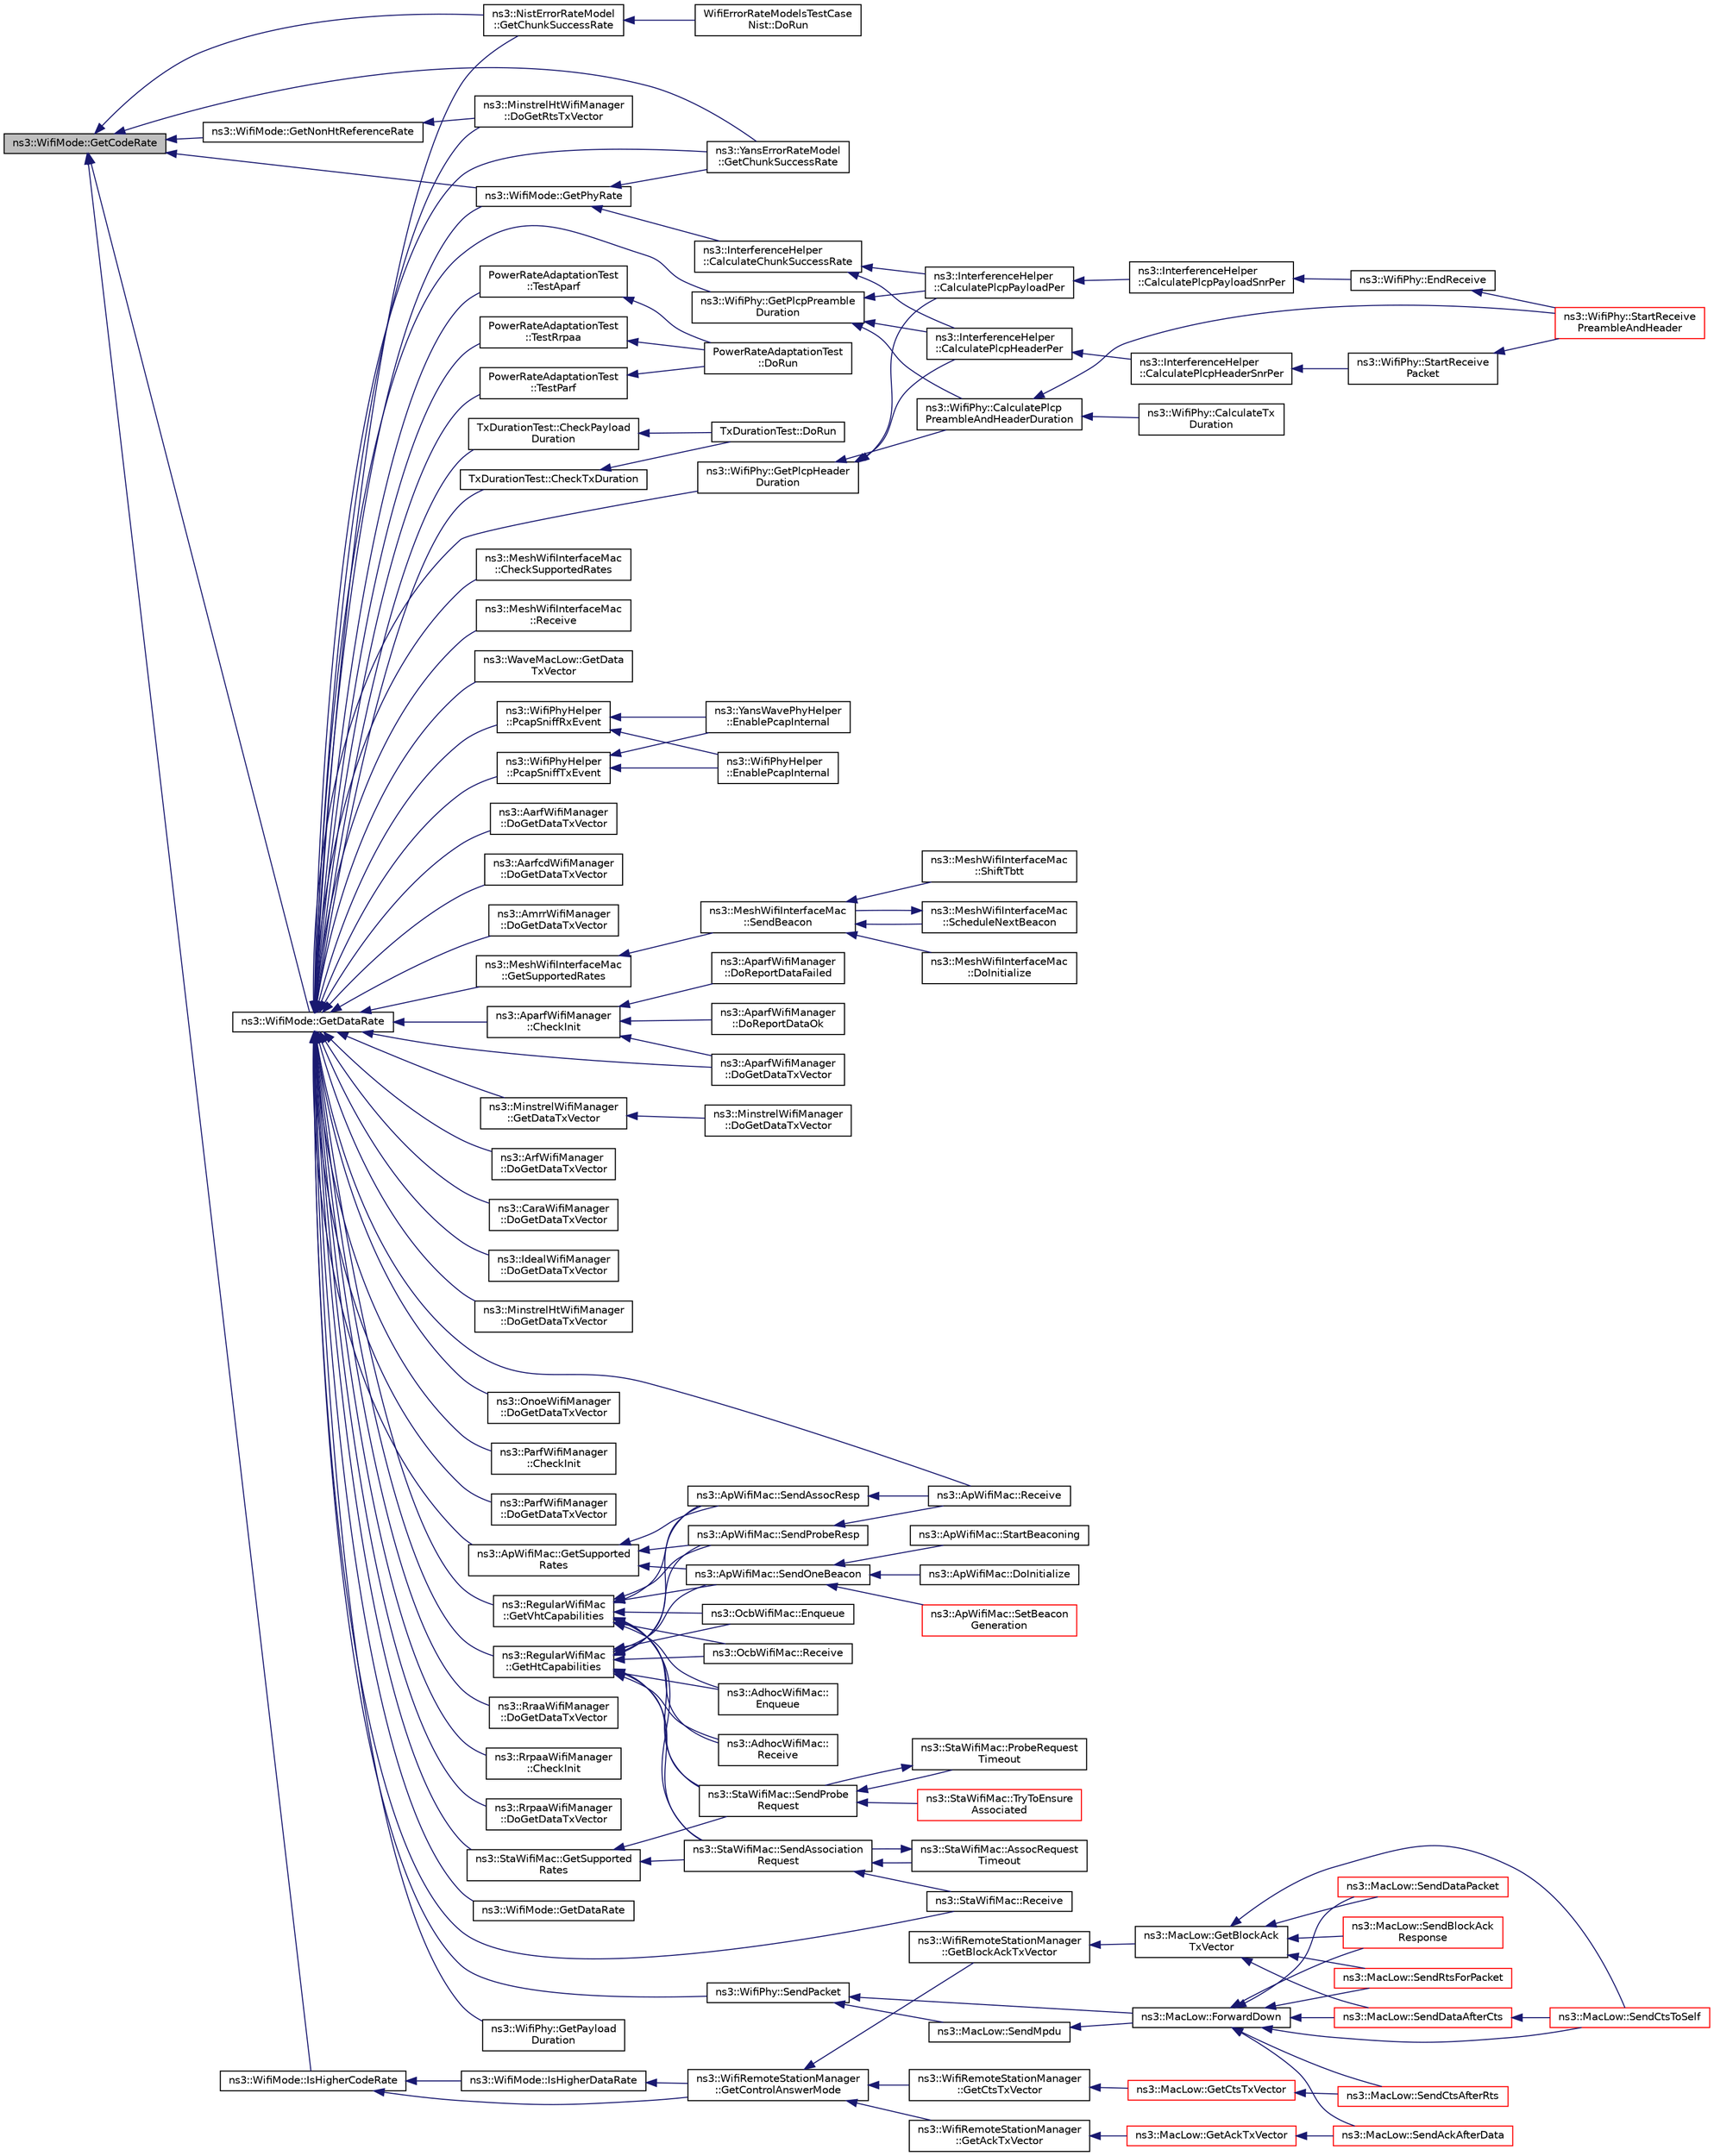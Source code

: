 digraph "ns3::WifiMode::GetCodeRate"
{
  edge [fontname="Helvetica",fontsize="10",labelfontname="Helvetica",labelfontsize="10"];
  node [fontname="Helvetica",fontsize="10",shape=record];
  rankdir="LR";
  Node1 [label="ns3::WifiMode::GetCodeRate",height=0.2,width=0.4,color="black", fillcolor="grey75", style="filled", fontcolor="black"];
  Node1 -> Node2 [dir="back",color="midnightblue",fontsize="10",style="solid"];
  Node2 [label="ns3::NistErrorRateModel\l::GetChunkSuccessRate",height=0.2,width=0.4,color="black", fillcolor="white", style="filled",URL="$da/d01/classns3_1_1NistErrorRateModel.html#a2316a2c287485d7cc81198c90b246bc0"];
  Node2 -> Node3 [dir="back",color="midnightblue",fontsize="10",style="solid"];
  Node3 [label="WifiErrorRateModelsTestCase\lNist::DoRun",height=0.2,width=0.4,color="black", fillcolor="white", style="filled",URL="$db/dee/classWifiErrorRateModelsTestCaseNist.html#ad5b8a5a3be038338f6bcbe0d52331c90",tooltip="Implementation to actually run this TestCase. "];
  Node1 -> Node4 [dir="back",color="midnightblue",fontsize="10",style="solid"];
  Node4 [label="ns3::WifiMode::GetPhyRate",height=0.2,width=0.4,color="black", fillcolor="white", style="filled",URL="$d5/d56/classns3_1_1WifiMode.html#aadbe7aaee8542a7e9b79a64f6960cde6"];
  Node4 -> Node5 [dir="back",color="midnightblue",fontsize="10",style="solid"];
  Node5 [label="ns3::InterferenceHelper\l::CalculateChunkSuccessRate",height=0.2,width=0.4,color="black", fillcolor="white", style="filled",URL="$dc/d0f/classns3_1_1InterferenceHelper.html#ab1c34c3f7ecef1e37ec778c0cf0e9cef"];
  Node5 -> Node6 [dir="back",color="midnightblue",fontsize="10",style="solid"];
  Node6 [label="ns3::InterferenceHelper\l::CalculatePlcpPayloadPer",height=0.2,width=0.4,color="black", fillcolor="white", style="filled",URL="$dc/d0f/classns3_1_1InterferenceHelper.html#a8c9317f11b949c942c17f6e27d2fce4e"];
  Node6 -> Node7 [dir="back",color="midnightblue",fontsize="10",style="solid"];
  Node7 [label="ns3::InterferenceHelper\l::CalculatePlcpPayloadSnrPer",height=0.2,width=0.4,color="black", fillcolor="white", style="filled",URL="$dc/d0f/classns3_1_1InterferenceHelper.html#adb068fe0e595bab495b68e1dad9aca12"];
  Node7 -> Node8 [dir="back",color="midnightblue",fontsize="10",style="solid"];
  Node8 [label="ns3::WifiPhy::EndReceive",height=0.2,width=0.4,color="black", fillcolor="white", style="filled",URL="$d6/d5a/classns3_1_1WifiPhy.html#a79e13682be1a7ee7e2c6131fb6335f25"];
  Node8 -> Node9 [dir="back",color="midnightblue",fontsize="10",style="solid"];
  Node9 [label="ns3::WifiPhy::StartReceive\lPreambleAndHeader",height=0.2,width=0.4,color="red", fillcolor="white", style="filled",URL="$d6/d5a/classns3_1_1WifiPhy.html#a3a6e284a02ba090313098f1713a579e4"];
  Node5 -> Node10 [dir="back",color="midnightblue",fontsize="10",style="solid"];
  Node10 [label="ns3::InterferenceHelper\l::CalculatePlcpHeaderPer",height=0.2,width=0.4,color="black", fillcolor="white", style="filled",URL="$dc/d0f/classns3_1_1InterferenceHelper.html#aaf79774a485686115168f807305d3479"];
  Node10 -> Node11 [dir="back",color="midnightblue",fontsize="10",style="solid"];
  Node11 [label="ns3::InterferenceHelper\l::CalculatePlcpHeaderSnrPer",height=0.2,width=0.4,color="black", fillcolor="white", style="filled",URL="$dc/d0f/classns3_1_1InterferenceHelper.html#aba890dc2d1951f89e3bc0d33a9c649a3"];
  Node11 -> Node12 [dir="back",color="midnightblue",fontsize="10",style="solid"];
  Node12 [label="ns3::WifiPhy::StartReceive\lPacket",height=0.2,width=0.4,color="black", fillcolor="white", style="filled",URL="$d6/d5a/classns3_1_1WifiPhy.html#acde1de1fddf656f4591281fcbe7dc905"];
  Node12 -> Node9 [dir="back",color="midnightblue",fontsize="10",style="solid"];
  Node4 -> Node13 [dir="back",color="midnightblue",fontsize="10",style="solid"];
  Node13 [label="ns3::YansErrorRateModel\l::GetChunkSuccessRate",height=0.2,width=0.4,color="black", fillcolor="white", style="filled",URL="$d2/dc1/classns3_1_1YansErrorRateModel.html#a9ee90c83f09b4a0a6d53e4df536beee1"];
  Node1 -> Node14 [dir="back",color="midnightblue",fontsize="10",style="solid"];
  Node14 [label="ns3::WifiMode::GetDataRate",height=0.2,width=0.4,color="black", fillcolor="white", style="filled",URL="$d5/d56/classns3_1_1WifiMode.html#adcfbe150f69da720db23387f733b8a52"];
  Node14 -> Node15 [dir="back",color="midnightblue",fontsize="10",style="solid"];
  Node15 [label="ns3::MeshWifiInterfaceMac\l::GetSupportedRates",height=0.2,width=0.4,color="black", fillcolor="white", style="filled",URL="$d0/dd8/classns3_1_1MeshWifiInterfaceMac.html#a37557f1d320a7e81777212f4bad16839"];
  Node15 -> Node16 [dir="back",color="midnightblue",fontsize="10",style="solid"];
  Node16 [label="ns3::MeshWifiInterfaceMac\l::SendBeacon",height=0.2,width=0.4,color="black", fillcolor="white", style="filled",URL="$d0/dd8/classns3_1_1MeshWifiInterfaceMac.html#ad83362b1af946376ee349a8ea0c4d7ba",tooltip="Send beacon. "];
  Node16 -> Node17 [dir="back",color="midnightblue",fontsize="10",style="solid"];
  Node17 [label="ns3::MeshWifiInterfaceMac\l::DoInitialize",height=0.2,width=0.4,color="black", fillcolor="white", style="filled",URL="$d0/dd8/classns3_1_1MeshWifiInterfaceMac.html#afce4d5c3fc9f6abeb87066e62367aacf"];
  Node16 -> Node18 [dir="back",color="midnightblue",fontsize="10",style="solid"];
  Node18 [label="ns3::MeshWifiInterfaceMac\l::ShiftTbtt",height=0.2,width=0.4,color="black", fillcolor="white", style="filled",URL="$d0/dd8/classns3_1_1MeshWifiInterfaceMac.html#a3390bb70ec47d738f6ffb37c476bbcfc",tooltip="Shift TBTT. "];
  Node16 -> Node19 [dir="back",color="midnightblue",fontsize="10",style="solid"];
  Node19 [label="ns3::MeshWifiInterfaceMac\l::ScheduleNextBeacon",height=0.2,width=0.4,color="black", fillcolor="white", style="filled",URL="$d0/dd8/classns3_1_1MeshWifiInterfaceMac.html#a6de0d9fe72ccce3b29e4870a6abccc11",tooltip="Schedule next beacon. "];
  Node19 -> Node16 [dir="back",color="midnightblue",fontsize="10",style="solid"];
  Node14 -> Node20 [dir="back",color="midnightblue",fontsize="10",style="solid"];
  Node20 [label="ns3::MeshWifiInterfaceMac\l::CheckSupportedRates",height=0.2,width=0.4,color="black", fillcolor="white", style="filled",URL="$d0/dd8/classns3_1_1MeshWifiInterfaceMac.html#a2e9bcc69159f4845819b3d99e70083c5"];
  Node14 -> Node21 [dir="back",color="midnightblue",fontsize="10",style="solid"];
  Node21 [label="ns3::MeshWifiInterfaceMac\l::Receive",height=0.2,width=0.4,color="black", fillcolor="white", style="filled",URL="$d0/dd8/classns3_1_1MeshWifiInterfaceMac.html#a94acc69d8deb51faba4875f9df00b8c1",tooltip="Frame receive handler. "];
  Node14 -> Node22 [dir="back",color="midnightblue",fontsize="10",style="solid"];
  Node22 [label="ns3::WaveMacLow::GetData\lTxVector",height=0.2,width=0.4,color="black", fillcolor="white", style="filled",URL="$d8/da1/classns3_1_1WaveMacLow.html#a9f176c853a633679d23d71ac1d5aa908"];
  Node14 -> Node23 [dir="back",color="midnightblue",fontsize="10",style="solid"];
  Node23 [label="ns3::WifiPhyHelper\l::PcapSniffTxEvent",height=0.2,width=0.4,color="black", fillcolor="white", style="filled",URL="$d5/df8/classns3_1_1WifiPhyHelper.html#a24e075fa55e473c81f76a4178c0fcb25"];
  Node23 -> Node24 [dir="back",color="midnightblue",fontsize="10",style="solid"];
  Node24 [label="ns3::YansWavePhyHelper\l::EnablePcapInternal",height=0.2,width=0.4,color="black", fillcolor="white", style="filled",URL="$da/d63/classns3_1_1YansWavePhyHelper.html#a6bcc70f08dc2e44676089f334c4345b0",tooltip="Enable pcap output the indicated net device. "];
  Node23 -> Node25 [dir="back",color="midnightblue",fontsize="10",style="solid"];
  Node25 [label="ns3::WifiPhyHelper\l::EnablePcapInternal",height=0.2,width=0.4,color="black", fillcolor="white", style="filled",URL="$d5/df8/classns3_1_1WifiPhyHelper.html#a1d0dc819ef2e257409b6b84924d07085",tooltip="Enable pcap output the indicated net device. "];
  Node14 -> Node26 [dir="back",color="midnightblue",fontsize="10",style="solid"];
  Node26 [label="ns3::WifiPhyHelper\l::PcapSniffRxEvent",height=0.2,width=0.4,color="black", fillcolor="white", style="filled",URL="$d5/df8/classns3_1_1WifiPhyHelper.html#ac5da2b1210868b0ae050e3adc54a9d2f"];
  Node26 -> Node24 [dir="back",color="midnightblue",fontsize="10",style="solid"];
  Node26 -> Node25 [dir="back",color="midnightblue",fontsize="10",style="solid"];
  Node14 -> Node27 [dir="back",color="midnightblue",fontsize="10",style="solid"];
  Node27 [label="ns3::AarfWifiManager\l::DoGetDataTxVector",height=0.2,width=0.4,color="black", fillcolor="white", style="filled",URL="$d7/d63/classns3_1_1AarfWifiManager.html#a408d8be07102ba41125c839b01e8a7ee"];
  Node14 -> Node28 [dir="back",color="midnightblue",fontsize="10",style="solid"];
  Node28 [label="ns3::AarfcdWifiManager\l::DoGetDataTxVector",height=0.2,width=0.4,color="black", fillcolor="white", style="filled",URL="$de/d61/classns3_1_1AarfcdWifiManager.html#ab9bfc915e2a36ee071995eb0247b1599"];
  Node14 -> Node29 [dir="back",color="midnightblue",fontsize="10",style="solid"];
  Node29 [label="ns3::AmrrWifiManager\l::DoGetDataTxVector",height=0.2,width=0.4,color="black", fillcolor="white", style="filled",URL="$d1/d45/classns3_1_1AmrrWifiManager.html#ad18cc0aa1f6f6472e9e5ac2563b85e4c"];
  Node14 -> Node30 [dir="back",color="midnightblue",fontsize="10",style="solid"];
  Node30 [label="ns3::ApWifiMac::GetSupported\lRates",height=0.2,width=0.4,color="black", fillcolor="white", style="filled",URL="$d0/d51/classns3_1_1ApWifiMac.html#a3d1278fa6624859d50b4ed984125de30"];
  Node30 -> Node31 [dir="back",color="midnightblue",fontsize="10",style="solid"];
  Node31 [label="ns3::ApWifiMac::SendProbeResp",height=0.2,width=0.4,color="black", fillcolor="white", style="filled",URL="$d0/d51/classns3_1_1ApWifiMac.html#a0a9fcbd87326c5c56644deb3504038df"];
  Node31 -> Node32 [dir="back",color="midnightblue",fontsize="10",style="solid"];
  Node32 [label="ns3::ApWifiMac::Receive",height=0.2,width=0.4,color="black", fillcolor="white", style="filled",URL="$d0/d51/classns3_1_1ApWifiMac.html#ab7e832f29bf91319e3ecdf0de7d5d598"];
  Node30 -> Node33 [dir="back",color="midnightblue",fontsize="10",style="solid"];
  Node33 [label="ns3::ApWifiMac::SendAssocResp",height=0.2,width=0.4,color="black", fillcolor="white", style="filled",URL="$d0/d51/classns3_1_1ApWifiMac.html#a0a36426da94f43b0a9136adf4e58f425"];
  Node33 -> Node32 [dir="back",color="midnightblue",fontsize="10",style="solid"];
  Node30 -> Node34 [dir="back",color="midnightblue",fontsize="10",style="solid"];
  Node34 [label="ns3::ApWifiMac::SendOneBeacon",height=0.2,width=0.4,color="black", fillcolor="white", style="filled",URL="$d0/d51/classns3_1_1ApWifiMac.html#a6c8cbc0fc95f3eaf4840d4ffcf78fac5"];
  Node34 -> Node35 [dir="back",color="midnightblue",fontsize="10",style="solid"];
  Node35 [label="ns3::ApWifiMac::SetBeacon\lGeneration",height=0.2,width=0.4,color="red", fillcolor="white", style="filled",URL="$d0/d51/classns3_1_1ApWifiMac.html#a09ad3b96835cb8fac18783423d3e57a7"];
  Node34 -> Node36 [dir="back",color="midnightblue",fontsize="10",style="solid"];
  Node36 [label="ns3::ApWifiMac::StartBeaconing",height=0.2,width=0.4,color="black", fillcolor="white", style="filled",URL="$d0/d51/classns3_1_1ApWifiMac.html#ae26ad921c3064d5e174c27860c41dfdd"];
  Node34 -> Node37 [dir="back",color="midnightblue",fontsize="10",style="solid"];
  Node37 [label="ns3::ApWifiMac::DoInitialize",height=0.2,width=0.4,color="black", fillcolor="white", style="filled",URL="$d0/d51/classns3_1_1ApWifiMac.html#a398b0e04d5c31b7459358a459beff098"];
  Node14 -> Node32 [dir="back",color="midnightblue",fontsize="10",style="solid"];
  Node14 -> Node38 [dir="back",color="midnightblue",fontsize="10",style="solid"];
  Node38 [label="ns3::AparfWifiManager\l::CheckInit",height=0.2,width=0.4,color="black", fillcolor="white", style="filled",URL="$dc/d5c/classns3_1_1AparfWifiManager.html#a98a3fc4dfff3bcc1bc452dfed963576f"];
  Node38 -> Node39 [dir="back",color="midnightblue",fontsize="10",style="solid"];
  Node39 [label="ns3::AparfWifiManager\l::DoReportDataFailed",height=0.2,width=0.4,color="black", fillcolor="white", style="filled",URL="$dc/d5c/classns3_1_1AparfWifiManager.html#a3a4301f367370f1ac76e586104408fc4"];
  Node38 -> Node40 [dir="back",color="midnightblue",fontsize="10",style="solid"];
  Node40 [label="ns3::AparfWifiManager\l::DoReportDataOk",height=0.2,width=0.4,color="black", fillcolor="white", style="filled",URL="$dc/d5c/classns3_1_1AparfWifiManager.html#aebf937503ecf5b198c0c42de0d435574"];
  Node38 -> Node41 [dir="back",color="midnightblue",fontsize="10",style="solid"];
  Node41 [label="ns3::AparfWifiManager\l::DoGetDataTxVector",height=0.2,width=0.4,color="black", fillcolor="white", style="filled",URL="$dc/d5c/classns3_1_1AparfWifiManager.html#a9be0935377c6c6052cc12407d17dafbd"];
  Node14 -> Node41 [dir="back",color="midnightblue",fontsize="10",style="solid"];
  Node14 -> Node42 [dir="back",color="midnightblue",fontsize="10",style="solid"];
  Node42 [label="ns3::ArfWifiManager\l::DoGetDataTxVector",height=0.2,width=0.4,color="black", fillcolor="white", style="filled",URL="$d8/d72/classns3_1_1ArfWifiManager.html#a6bd79d80cbb7f743aa1bece1e5c24584"];
  Node14 -> Node43 [dir="back",color="midnightblue",fontsize="10",style="solid"];
  Node43 [label="ns3::CaraWifiManager\l::DoGetDataTxVector",height=0.2,width=0.4,color="black", fillcolor="white", style="filled",URL="$d8/d78/classns3_1_1CaraWifiManager.html#a948e474fbc8dd16211dc6f6fcb6ef496"];
  Node14 -> Node44 [dir="back",color="midnightblue",fontsize="10",style="solid"];
  Node44 [label="ns3::IdealWifiManager\l::DoGetDataTxVector",height=0.2,width=0.4,color="black", fillcolor="white", style="filled",URL="$de/d5e/classns3_1_1IdealWifiManager.html#a2e7570eb1f5cbef1067cfb714e94218e"];
  Node14 -> Node45 [dir="back",color="midnightblue",fontsize="10",style="solid"];
  Node45 [label="ns3::MinstrelHtWifiManager\l::DoGetDataTxVector",height=0.2,width=0.4,color="black", fillcolor="white", style="filled",URL="$dd/d09/classns3_1_1MinstrelHtWifiManager.html#abc2436c9c8dabb7c78907f478e1bb8c7"];
  Node14 -> Node46 [dir="back",color="midnightblue",fontsize="10",style="solid"];
  Node46 [label="ns3::MinstrelHtWifiManager\l::DoGetRtsTxVector",height=0.2,width=0.4,color="black", fillcolor="white", style="filled",URL="$dd/d09/classns3_1_1MinstrelHtWifiManager.html#a8628d42b27a3bf5cbbd4ea0ec2a79307"];
  Node14 -> Node47 [dir="back",color="midnightblue",fontsize="10",style="solid"];
  Node47 [label="ns3::MinstrelWifiManager\l::GetDataTxVector",height=0.2,width=0.4,color="black", fillcolor="white", style="filled",URL="$dd/d45/classns3_1_1MinstrelWifiManager.html#afc42d002709fb4334ae5b164bfa07aa8"];
  Node47 -> Node48 [dir="back",color="midnightblue",fontsize="10",style="solid"];
  Node48 [label="ns3::MinstrelWifiManager\l::DoGetDataTxVector",height=0.2,width=0.4,color="black", fillcolor="white", style="filled",URL="$dd/d45/classns3_1_1MinstrelWifiManager.html#aea34c1267e390ce04c3b50bd6df69173"];
  Node14 -> Node2 [dir="back",color="midnightblue",fontsize="10",style="solid"];
  Node14 -> Node49 [dir="back",color="midnightblue",fontsize="10",style="solid"];
  Node49 [label="ns3::OnoeWifiManager\l::DoGetDataTxVector",height=0.2,width=0.4,color="black", fillcolor="white", style="filled",URL="$d9/d36/classns3_1_1OnoeWifiManager.html#a58c4d341696639d4b0ea618275461da4"];
  Node14 -> Node50 [dir="back",color="midnightblue",fontsize="10",style="solid"];
  Node50 [label="ns3::ParfWifiManager\l::CheckInit",height=0.2,width=0.4,color="black", fillcolor="white", style="filled",URL="$d0/ddc/classns3_1_1ParfWifiManager.html#a2a7ea7d1accf1ce9056c91929db2e7eb"];
  Node14 -> Node51 [dir="back",color="midnightblue",fontsize="10",style="solid"];
  Node51 [label="ns3::ParfWifiManager\l::DoGetDataTxVector",height=0.2,width=0.4,color="black", fillcolor="white", style="filled",URL="$d0/ddc/classns3_1_1ParfWifiManager.html#a5a7cc006d12987077a3afc4edd76da86"];
  Node14 -> Node52 [dir="back",color="midnightblue",fontsize="10",style="solid"];
  Node52 [label="ns3::RegularWifiMac\l::GetHtCapabilities",height=0.2,width=0.4,color="black", fillcolor="white", style="filled",URL="$df/db9/classns3_1_1RegularWifiMac.html#ae2b0a52735a938a0f1ca233397ae2185"];
  Node52 -> Node53 [dir="back",color="midnightblue",fontsize="10",style="solid"];
  Node53 [label="ns3::OcbWifiMac::Enqueue",height=0.2,width=0.4,color="black", fillcolor="white", style="filled",URL="$d0/dd1/classns3_1_1OcbWifiMac.html#a0e2d6d1c5841a46d5649a9b31cf9d51c"];
  Node52 -> Node54 [dir="back",color="midnightblue",fontsize="10",style="solid"];
  Node54 [label="ns3::OcbWifiMac::Receive",height=0.2,width=0.4,color="black", fillcolor="white", style="filled",URL="$d0/dd1/classns3_1_1OcbWifiMac.html#ad025b0fd981998bf3c527a9c4a719962"];
  Node52 -> Node55 [dir="back",color="midnightblue",fontsize="10",style="solid"];
  Node55 [label="ns3::AdhocWifiMac::\lEnqueue",height=0.2,width=0.4,color="black", fillcolor="white", style="filled",URL="$da/dec/classns3_1_1AdhocWifiMac.html#a743d39d87f61965d34d41292b0650b87"];
  Node52 -> Node56 [dir="back",color="midnightblue",fontsize="10",style="solid"];
  Node56 [label="ns3::AdhocWifiMac::\lReceive",height=0.2,width=0.4,color="black", fillcolor="white", style="filled",URL="$da/dec/classns3_1_1AdhocWifiMac.html#a5abc017d64f109b0599e9cc123cbfeb8"];
  Node52 -> Node31 [dir="back",color="midnightblue",fontsize="10",style="solid"];
  Node52 -> Node33 [dir="back",color="midnightblue",fontsize="10",style="solid"];
  Node52 -> Node34 [dir="back",color="midnightblue",fontsize="10",style="solid"];
  Node52 -> Node57 [dir="back",color="midnightblue",fontsize="10",style="solid"];
  Node57 [label="ns3::StaWifiMac::SendProbe\lRequest",height=0.2,width=0.4,color="black", fillcolor="white", style="filled",URL="$de/dbf/classns3_1_1StaWifiMac.html#a2280584632094368d217112ceb2c4e44"];
  Node57 -> Node58 [dir="back",color="midnightblue",fontsize="10",style="solid"];
  Node58 [label="ns3::StaWifiMac::TryToEnsure\lAssociated",height=0.2,width=0.4,color="red", fillcolor="white", style="filled",URL="$de/dbf/classns3_1_1StaWifiMac.html#a545fb78eb8b89ee48512820e31d76a81"];
  Node57 -> Node59 [dir="back",color="midnightblue",fontsize="10",style="solid"];
  Node59 [label="ns3::StaWifiMac::ProbeRequest\lTimeout",height=0.2,width=0.4,color="black", fillcolor="white", style="filled",URL="$de/dbf/classns3_1_1StaWifiMac.html#a5d436d0e8da0cfd8d7d3cd8013956efe"];
  Node59 -> Node57 [dir="back",color="midnightblue",fontsize="10",style="solid"];
  Node52 -> Node60 [dir="back",color="midnightblue",fontsize="10",style="solid"];
  Node60 [label="ns3::StaWifiMac::SendAssociation\lRequest",height=0.2,width=0.4,color="black", fillcolor="white", style="filled",URL="$de/dbf/classns3_1_1StaWifiMac.html#a2cc593da25f98afa856f249d02cb38e0"];
  Node60 -> Node61 [dir="back",color="midnightblue",fontsize="10",style="solid"];
  Node61 [label="ns3::StaWifiMac::AssocRequest\lTimeout",height=0.2,width=0.4,color="black", fillcolor="white", style="filled",URL="$de/dbf/classns3_1_1StaWifiMac.html#a76c7409a492791cc1c3f35d779072371"];
  Node61 -> Node60 [dir="back",color="midnightblue",fontsize="10",style="solid"];
  Node60 -> Node62 [dir="back",color="midnightblue",fontsize="10",style="solid"];
  Node62 [label="ns3::StaWifiMac::Receive",height=0.2,width=0.4,color="black", fillcolor="white", style="filled",URL="$de/dbf/classns3_1_1StaWifiMac.html#ac11352c9502acc4b612224fc172c28f8"];
  Node14 -> Node63 [dir="back",color="midnightblue",fontsize="10",style="solid"];
  Node63 [label="ns3::RegularWifiMac\l::GetVhtCapabilities",height=0.2,width=0.4,color="black", fillcolor="white", style="filled",URL="$df/db9/classns3_1_1RegularWifiMac.html#ade487870f5663694d30a2dd6a7e614e8"];
  Node63 -> Node53 [dir="back",color="midnightblue",fontsize="10",style="solid"];
  Node63 -> Node54 [dir="back",color="midnightblue",fontsize="10",style="solid"];
  Node63 -> Node55 [dir="back",color="midnightblue",fontsize="10",style="solid"];
  Node63 -> Node56 [dir="back",color="midnightblue",fontsize="10",style="solid"];
  Node63 -> Node31 [dir="back",color="midnightblue",fontsize="10",style="solid"];
  Node63 -> Node33 [dir="back",color="midnightblue",fontsize="10",style="solid"];
  Node63 -> Node34 [dir="back",color="midnightblue",fontsize="10",style="solid"];
  Node63 -> Node57 [dir="back",color="midnightblue",fontsize="10",style="solid"];
  Node63 -> Node60 [dir="back",color="midnightblue",fontsize="10",style="solid"];
  Node14 -> Node64 [dir="back",color="midnightblue",fontsize="10",style="solid"];
  Node64 [label="ns3::RraaWifiManager\l::DoGetDataTxVector",height=0.2,width=0.4,color="black", fillcolor="white", style="filled",URL="$d4/dca/classns3_1_1RraaWifiManager.html#acc7f56a51e22431479e1d534ad7ece84"];
  Node14 -> Node65 [dir="back",color="midnightblue",fontsize="10",style="solid"];
  Node65 [label="ns3::RrpaaWifiManager\l::CheckInit",height=0.2,width=0.4,color="black", fillcolor="white", style="filled",URL="$d3/de6/classns3_1_1RrpaaWifiManager.html#a37fd1f9711566d9def5f31c966a89bb5"];
  Node14 -> Node66 [dir="back",color="midnightblue",fontsize="10",style="solid"];
  Node66 [label="ns3::RrpaaWifiManager\l::DoGetDataTxVector",height=0.2,width=0.4,color="black", fillcolor="white", style="filled",URL="$d3/de6/classns3_1_1RrpaaWifiManager.html#add26dac79b43d5c0114ba30e8cb29a9e"];
  Node14 -> Node62 [dir="back",color="midnightblue",fontsize="10",style="solid"];
  Node14 -> Node67 [dir="back",color="midnightblue",fontsize="10",style="solid"];
  Node67 [label="ns3::StaWifiMac::GetSupported\lRates",height=0.2,width=0.4,color="black", fillcolor="white", style="filled",URL="$de/dbf/classns3_1_1StaWifiMac.html#abe67dfa143223ed5237c4083bb474883"];
  Node67 -> Node57 [dir="back",color="midnightblue",fontsize="10",style="solid"];
  Node67 -> Node60 [dir="back",color="midnightblue",fontsize="10",style="solid"];
  Node14 -> Node4 [dir="back",color="midnightblue",fontsize="10",style="solid"];
  Node14 -> Node68 [dir="back",color="midnightblue",fontsize="10",style="solid"];
  Node68 [label="ns3::WifiMode::GetDataRate",height=0.2,width=0.4,color="black", fillcolor="white", style="filled",URL="$d5/d56/classns3_1_1WifiMode.html#a00239449d2103610d8bd06d60e33806f"];
  Node14 -> Node69 [dir="back",color="midnightblue",fontsize="10",style="solid"];
  Node69 [label="ns3::WifiPhy::GetPlcpHeader\lDuration",height=0.2,width=0.4,color="black", fillcolor="white", style="filled",URL="$d6/d5a/classns3_1_1WifiPhy.html#a0f9cfd8f26cb52a1e205391064ceb6ea"];
  Node69 -> Node6 [dir="back",color="midnightblue",fontsize="10",style="solid"];
  Node69 -> Node10 [dir="back",color="midnightblue",fontsize="10",style="solid"];
  Node69 -> Node70 [dir="back",color="midnightblue",fontsize="10",style="solid"];
  Node70 [label="ns3::WifiPhy::CalculatePlcp\lPreambleAndHeaderDuration",height=0.2,width=0.4,color="black", fillcolor="white", style="filled",URL="$d6/d5a/classns3_1_1WifiPhy.html#ac308f6020523524aaf1feb20565ce339"];
  Node70 -> Node71 [dir="back",color="midnightblue",fontsize="10",style="solid"];
  Node71 [label="ns3::WifiPhy::CalculateTx\lDuration",height=0.2,width=0.4,color="black", fillcolor="white", style="filled",URL="$d6/d5a/classns3_1_1WifiPhy.html#a979c285c4cbabcdadfa63162fb53843d"];
  Node70 -> Node9 [dir="back",color="midnightblue",fontsize="10",style="solid"];
  Node14 -> Node72 [dir="back",color="midnightblue",fontsize="10",style="solid"];
  Node72 [label="ns3::WifiPhy::GetPlcpPreamble\lDuration",height=0.2,width=0.4,color="black", fillcolor="white", style="filled",URL="$d6/d5a/classns3_1_1WifiPhy.html#a46ecb9d93cc8b2085b70f3e0776cbd6f"];
  Node72 -> Node6 [dir="back",color="midnightblue",fontsize="10",style="solid"];
  Node72 -> Node10 [dir="back",color="midnightblue",fontsize="10",style="solid"];
  Node72 -> Node70 [dir="back",color="midnightblue",fontsize="10",style="solid"];
  Node14 -> Node73 [dir="back",color="midnightblue",fontsize="10",style="solid"];
  Node73 [label="ns3::WifiPhy::GetPayload\lDuration",height=0.2,width=0.4,color="black", fillcolor="white", style="filled",URL="$d6/d5a/classns3_1_1WifiPhy.html#a7573ab7a26df41afb80a8c285cf290ee"];
  Node14 -> Node74 [dir="back",color="midnightblue",fontsize="10",style="solid"];
  Node74 [label="ns3::WifiPhy::SendPacket",height=0.2,width=0.4,color="black", fillcolor="white", style="filled",URL="$d6/d5a/classns3_1_1WifiPhy.html#a4caf22eb334a9caca21ec37d90a74ce2"];
  Node74 -> Node75 [dir="back",color="midnightblue",fontsize="10",style="solid"];
  Node75 [label="ns3::MacLow::ForwardDown",height=0.2,width=0.4,color="black", fillcolor="white", style="filled",URL="$d3/da6/classns3_1_1MacLow.html#a4eefbfa3d57539dadf0224cc7fcf952d"];
  Node75 -> Node76 [dir="back",color="midnightblue",fontsize="10",style="solid"];
  Node76 [label="ns3::MacLow::SendRtsForPacket",height=0.2,width=0.4,color="red", fillcolor="white", style="filled",URL="$d3/da6/classns3_1_1MacLow.html#ac472702b866a51ea2dfb7637381897aa"];
  Node75 -> Node77 [dir="back",color="midnightblue",fontsize="10",style="solid"];
  Node77 [label="ns3::MacLow::SendDataPacket",height=0.2,width=0.4,color="red", fillcolor="white", style="filled",URL="$d3/da6/classns3_1_1MacLow.html#ab177d7c7ba53c56f91612114412914bf"];
  Node75 -> Node78 [dir="back",color="midnightblue",fontsize="10",style="solid"];
  Node78 [label="ns3::MacLow::SendCtsToSelf",height=0.2,width=0.4,color="red", fillcolor="white", style="filled",URL="$d3/da6/classns3_1_1MacLow.html#a209c346576d367ef16cfa1cfdefff909"];
  Node75 -> Node79 [dir="back",color="midnightblue",fontsize="10",style="solid"];
  Node79 [label="ns3::MacLow::SendCtsAfterRts",height=0.2,width=0.4,color="red", fillcolor="white", style="filled",URL="$d3/da6/classns3_1_1MacLow.html#aebcd4c3e8d64fb53af1f8a862c766e33"];
  Node75 -> Node80 [dir="back",color="midnightblue",fontsize="10",style="solid"];
  Node80 [label="ns3::MacLow::SendDataAfterCts",height=0.2,width=0.4,color="red", fillcolor="white", style="filled",URL="$d3/da6/classns3_1_1MacLow.html#a063bab2ef4e7320a3f8cfa9890090ab6"];
  Node80 -> Node78 [dir="back",color="midnightblue",fontsize="10",style="solid"];
  Node75 -> Node81 [dir="back",color="midnightblue",fontsize="10",style="solid"];
  Node81 [label="ns3::MacLow::SendAckAfterData",height=0.2,width=0.4,color="red", fillcolor="white", style="filled",URL="$d3/da6/classns3_1_1MacLow.html#a8db1635644b89072dfcb5fbc2330031b"];
  Node75 -> Node82 [dir="back",color="midnightblue",fontsize="10",style="solid"];
  Node82 [label="ns3::MacLow::SendBlockAck\lResponse",height=0.2,width=0.4,color="red", fillcolor="white", style="filled",URL="$d3/da6/classns3_1_1MacLow.html#a85c374be43ba3bd52fd1ad6efdfef6c6"];
  Node74 -> Node83 [dir="back",color="midnightblue",fontsize="10",style="solid"];
  Node83 [label="ns3::MacLow::SendMpdu",height=0.2,width=0.4,color="black", fillcolor="white", style="filled",URL="$d3/da6/classns3_1_1MacLow.html#a0ec344c3a1200d8d66273614949c6b35"];
  Node83 -> Node75 [dir="back",color="midnightblue",fontsize="10",style="solid"];
  Node14 -> Node13 [dir="back",color="midnightblue",fontsize="10",style="solid"];
  Node14 -> Node84 [dir="back",color="midnightblue",fontsize="10",style="solid"];
  Node84 [label="PowerRateAdaptationTest\l::TestParf",height=0.2,width=0.4,color="black", fillcolor="white", style="filled",URL="$dd/d2b/classPowerRateAdaptationTest.html#a06db52c180644f3b961de054c41f2115",tooltip="Test parf function. "];
  Node84 -> Node85 [dir="back",color="midnightblue",fontsize="10",style="solid"];
  Node85 [label="PowerRateAdaptationTest\l::DoRun",height=0.2,width=0.4,color="black", fillcolor="white", style="filled",URL="$dd/d2b/classPowerRateAdaptationTest.html#aab868cfafe1fcef3c1a777720571147d",tooltip="Implementation to actually run this TestCase. "];
  Node14 -> Node86 [dir="back",color="midnightblue",fontsize="10",style="solid"];
  Node86 [label="PowerRateAdaptationTest\l::TestAparf",height=0.2,width=0.4,color="black", fillcolor="white", style="filled",URL="$dd/d2b/classPowerRateAdaptationTest.html#a3c3954526cb787125fea4c50cfe76174",tooltip="Test aparf function. "];
  Node86 -> Node85 [dir="back",color="midnightblue",fontsize="10",style="solid"];
  Node14 -> Node87 [dir="back",color="midnightblue",fontsize="10",style="solid"];
  Node87 [label="PowerRateAdaptationTest\l::TestRrpaa",height=0.2,width=0.4,color="black", fillcolor="white", style="filled",URL="$dd/d2b/classPowerRateAdaptationTest.html#af0e5f044ed9bdf20dc203926ff8677b4",tooltip="Test rrpaa function. "];
  Node87 -> Node85 [dir="back",color="midnightblue",fontsize="10",style="solid"];
  Node14 -> Node88 [dir="back",color="midnightblue",fontsize="10",style="solid"];
  Node88 [label="TxDurationTest::CheckPayload\lDuration",height=0.2,width=0.4,color="black", fillcolor="white", style="filled",URL="$db/d12/classTxDurationTest.html#a3b56291189e8cfa83d41503d7fbd6d6c"];
  Node88 -> Node89 [dir="back",color="midnightblue",fontsize="10",style="solid"];
  Node89 [label="TxDurationTest::DoRun",height=0.2,width=0.4,color="black", fillcolor="white", style="filled",URL="$db/d12/classTxDurationTest.html#a92181289166e9577bebdbdb352169597",tooltip="Implementation to actually run this TestCase. "];
  Node14 -> Node90 [dir="back",color="midnightblue",fontsize="10",style="solid"];
  Node90 [label="TxDurationTest::CheckTxDuration",height=0.2,width=0.4,color="black", fillcolor="white", style="filled",URL="$db/d12/classTxDurationTest.html#ac86b852957ecf1a1bed4f4e48debb30e"];
  Node90 -> Node89 [dir="back",color="midnightblue",fontsize="10",style="solid"];
  Node1 -> Node91 [dir="back",color="midnightblue",fontsize="10",style="solid"];
  Node91 [label="ns3::WifiMode::GetNonHtReferenceRate",height=0.2,width=0.4,color="black", fillcolor="white", style="filled",URL="$d5/d56/classns3_1_1WifiMode.html#a424b3e62606d8275a24fe442ab522ea4"];
  Node91 -> Node46 [dir="back",color="midnightblue",fontsize="10",style="solid"];
  Node1 -> Node92 [dir="back",color="midnightblue",fontsize="10",style="solid"];
  Node92 [label="ns3::WifiMode::IsHigherCodeRate",height=0.2,width=0.4,color="black", fillcolor="white", style="filled",URL="$d5/d56/classns3_1_1WifiMode.html#a9b1d07970b6b01f262f67bc2f6fcd053"];
  Node92 -> Node93 [dir="back",color="midnightblue",fontsize="10",style="solid"];
  Node93 [label="ns3::WifiMode::IsHigherDataRate",height=0.2,width=0.4,color="black", fillcolor="white", style="filled",URL="$d5/d56/classns3_1_1WifiMode.html#afb7bad5cc1fb523bd3ac0e0d2f25b5ae"];
  Node93 -> Node94 [dir="back",color="midnightblue",fontsize="10",style="solid"];
  Node94 [label="ns3::WifiRemoteStationManager\l::GetControlAnswerMode",height=0.2,width=0.4,color="black", fillcolor="white", style="filled",URL="$d6/d65/classns3_1_1WifiRemoteStationManager.html#aa39d276e0171076b7ebc98b5cb8b0947"];
  Node94 -> Node95 [dir="back",color="midnightblue",fontsize="10",style="solid"];
  Node95 [label="ns3::WifiRemoteStationManager\l::GetCtsTxVector",height=0.2,width=0.4,color="black", fillcolor="white", style="filled",URL="$d6/d65/classns3_1_1WifiRemoteStationManager.html#ab19cddba368c52aae1b48cd7db0ddd61"];
  Node95 -> Node96 [dir="back",color="midnightblue",fontsize="10",style="solid"];
  Node96 [label="ns3::MacLow::GetCtsTxVector",height=0.2,width=0.4,color="red", fillcolor="white", style="filled",URL="$d3/da6/classns3_1_1MacLow.html#a7e8fb3caf4751fa39bc437cab3ac94f1"];
  Node96 -> Node79 [dir="back",color="midnightblue",fontsize="10",style="solid"];
  Node94 -> Node97 [dir="back",color="midnightblue",fontsize="10",style="solid"];
  Node97 [label="ns3::WifiRemoteStationManager\l::GetAckTxVector",height=0.2,width=0.4,color="black", fillcolor="white", style="filled",URL="$d6/d65/classns3_1_1WifiRemoteStationManager.html#ab04252f5a7892bfe9c1b690e2869ca9d"];
  Node97 -> Node98 [dir="back",color="midnightblue",fontsize="10",style="solid"];
  Node98 [label="ns3::MacLow::GetAckTxVector",height=0.2,width=0.4,color="red", fillcolor="white", style="filled",URL="$d3/da6/classns3_1_1MacLow.html#aacb6b94de35df106b76d93b05d145d13"];
  Node98 -> Node81 [dir="back",color="midnightblue",fontsize="10",style="solid"];
  Node94 -> Node99 [dir="back",color="midnightblue",fontsize="10",style="solid"];
  Node99 [label="ns3::WifiRemoteStationManager\l::GetBlockAckTxVector",height=0.2,width=0.4,color="black", fillcolor="white", style="filled",URL="$d6/d65/classns3_1_1WifiRemoteStationManager.html#a178c4ab0c61a9e3b6072c1339c9880b3"];
  Node99 -> Node100 [dir="back",color="midnightblue",fontsize="10",style="solid"];
  Node100 [label="ns3::MacLow::GetBlockAck\lTxVector",height=0.2,width=0.4,color="black", fillcolor="white", style="filled",URL="$d3/da6/classns3_1_1MacLow.html#a6274c3c4a5b90a6f448cc45e89950255"];
  Node100 -> Node76 [dir="back",color="midnightblue",fontsize="10",style="solid"];
  Node100 -> Node77 [dir="back",color="midnightblue",fontsize="10",style="solid"];
  Node100 -> Node78 [dir="back",color="midnightblue",fontsize="10",style="solid"];
  Node100 -> Node80 [dir="back",color="midnightblue",fontsize="10",style="solid"];
  Node100 -> Node82 [dir="back",color="midnightblue",fontsize="10",style="solid"];
  Node92 -> Node94 [dir="back",color="midnightblue",fontsize="10",style="solid"];
  Node1 -> Node13 [dir="back",color="midnightblue",fontsize="10",style="solid"];
}
